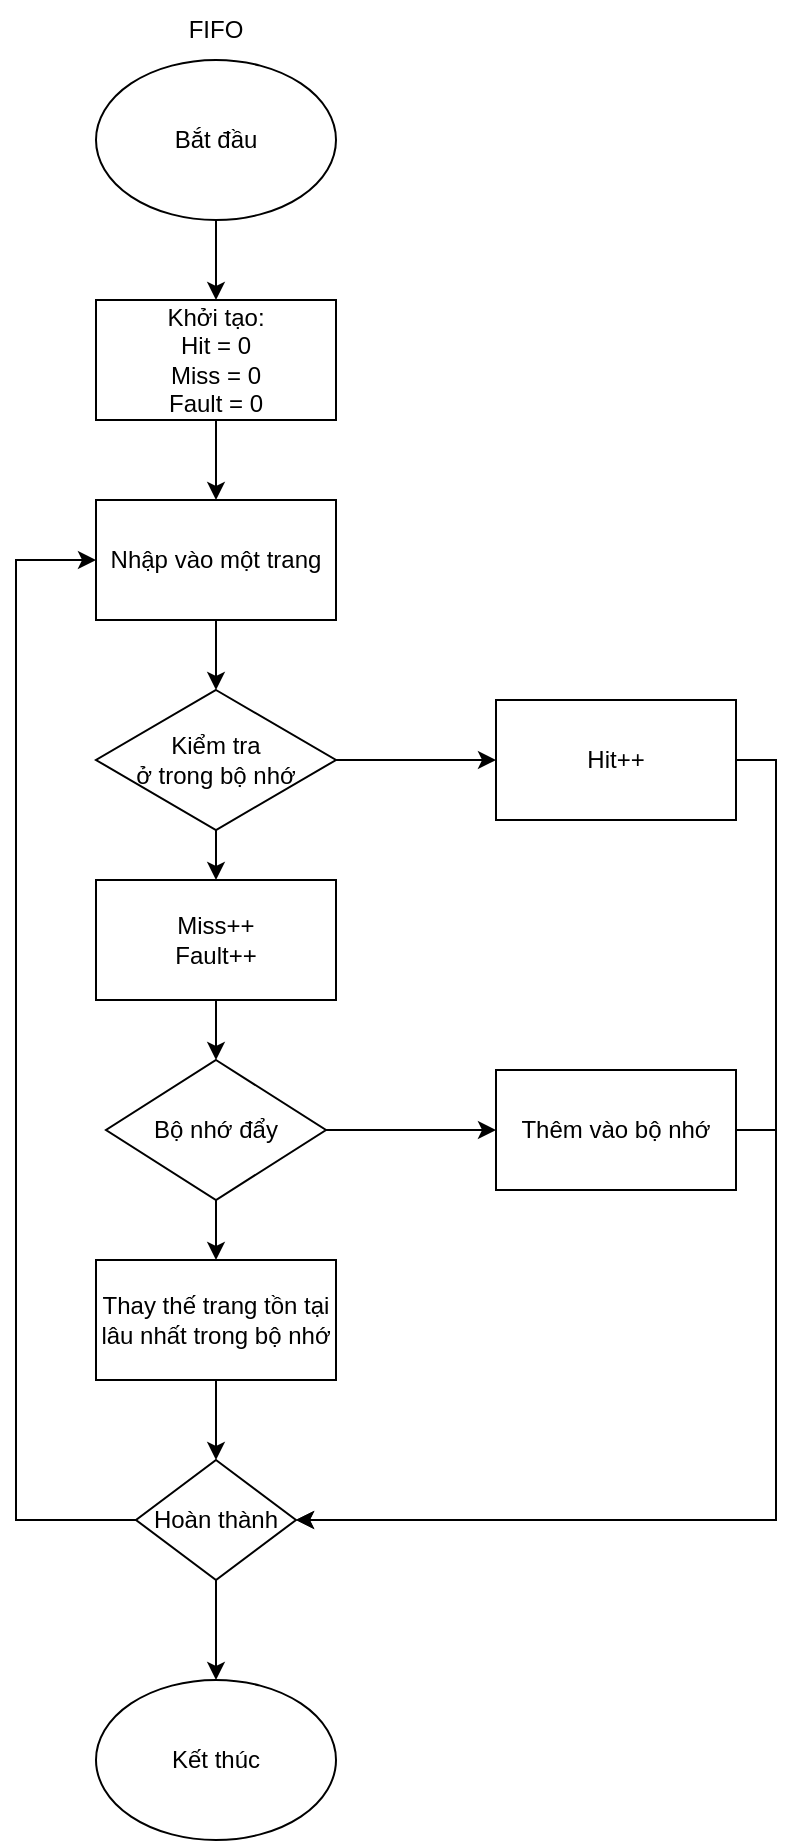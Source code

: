 <mxfile version="20.7.4" type="github">
  <diagram name="Page-1" id="edf60f1a-56cd-e834-aa8a-f176f3a09ee4">
    <mxGraphModel dx="1221" dy="670" grid="1" gridSize="10" guides="1" tooltips="1" connect="1" arrows="1" fold="1" page="1" pageScale="1" pageWidth="1100" pageHeight="850" background="none" math="0" shadow="0">
      <root>
        <mxCell id="0" />
        <mxCell id="1" parent="0" />
        <mxCell id="s3X3zcCmWPUDsRRI7S4C-15" style="edgeStyle=orthogonalEdgeStyle;rounded=0;orthogonalLoop=1;jettySize=auto;html=1;exitX=0.5;exitY=1;exitDx=0;exitDy=0;entryX=0.5;entryY=0;entryDx=0;entryDy=0;" edge="1" parent="1" source="s3X3zcCmWPUDsRRI7S4C-2" target="s3X3zcCmWPUDsRRI7S4C-3">
          <mxGeometry relative="1" as="geometry" />
        </mxCell>
        <mxCell id="s3X3zcCmWPUDsRRI7S4C-2" value="Bắt đầu" style="ellipse;whiteSpace=wrap;html=1;" vertex="1" parent="1">
          <mxGeometry x="310" y="70" width="120" height="80" as="geometry" />
        </mxCell>
        <mxCell id="s3X3zcCmWPUDsRRI7S4C-16" style="edgeStyle=orthogonalEdgeStyle;rounded=0;orthogonalLoop=1;jettySize=auto;html=1;exitX=0.5;exitY=1;exitDx=0;exitDy=0;entryX=0.5;entryY=0;entryDx=0;entryDy=0;" edge="1" parent="1" source="s3X3zcCmWPUDsRRI7S4C-3" target="s3X3zcCmWPUDsRRI7S4C-4">
          <mxGeometry relative="1" as="geometry" />
        </mxCell>
        <mxCell id="s3X3zcCmWPUDsRRI7S4C-3" value="Khởi tạo:&lt;br&gt;Hit = 0&lt;br&gt;Miss = 0&lt;br&gt;Fault = 0" style="rounded=0;whiteSpace=wrap;html=1;" vertex="1" parent="1">
          <mxGeometry x="310" y="190" width="120" height="60" as="geometry" />
        </mxCell>
        <mxCell id="s3X3zcCmWPUDsRRI7S4C-17" style="edgeStyle=orthogonalEdgeStyle;rounded=0;orthogonalLoop=1;jettySize=auto;html=1;exitX=0.5;exitY=1;exitDx=0;exitDy=0;entryX=0.5;entryY=0;entryDx=0;entryDy=0;" edge="1" parent="1" source="s3X3zcCmWPUDsRRI7S4C-4" target="s3X3zcCmWPUDsRRI7S4C-6">
          <mxGeometry relative="1" as="geometry" />
        </mxCell>
        <mxCell id="s3X3zcCmWPUDsRRI7S4C-4" value="Nhập vào một trang" style="rounded=0;whiteSpace=wrap;html=1;" vertex="1" parent="1">
          <mxGeometry x="310" y="290" width="120" height="60" as="geometry" />
        </mxCell>
        <mxCell id="s3X3zcCmWPUDsRRI7S4C-18" style="edgeStyle=orthogonalEdgeStyle;rounded=0;orthogonalLoop=1;jettySize=auto;html=1;exitX=1;exitY=0.5;exitDx=0;exitDy=0;entryX=0;entryY=0.5;entryDx=0;entryDy=0;" edge="1" parent="1" source="s3X3zcCmWPUDsRRI7S4C-6" target="s3X3zcCmWPUDsRRI7S4C-7">
          <mxGeometry relative="1" as="geometry" />
        </mxCell>
        <mxCell id="s3X3zcCmWPUDsRRI7S4C-19" style="edgeStyle=orthogonalEdgeStyle;rounded=0;orthogonalLoop=1;jettySize=auto;html=1;exitX=0.5;exitY=1;exitDx=0;exitDy=0;entryX=0.5;entryY=0;entryDx=0;entryDy=0;" edge="1" parent="1" source="s3X3zcCmWPUDsRRI7S4C-6" target="s3X3zcCmWPUDsRRI7S4C-8">
          <mxGeometry relative="1" as="geometry" />
        </mxCell>
        <mxCell id="s3X3zcCmWPUDsRRI7S4C-6" value="Kiểm tra &lt;br&gt;ở trong bộ nhớ" style="rhombus;whiteSpace=wrap;html=1;" vertex="1" parent="1">
          <mxGeometry x="310" y="385" width="120" height="70" as="geometry" />
        </mxCell>
        <mxCell id="s3X3zcCmWPUDsRRI7S4C-28" style="edgeStyle=orthogonalEdgeStyle;rounded=0;orthogonalLoop=1;jettySize=auto;html=1;exitX=1;exitY=0.5;exitDx=0;exitDy=0;entryX=1;entryY=0.5;entryDx=0;entryDy=0;" edge="1" parent="1" source="s3X3zcCmWPUDsRRI7S4C-7" target="s3X3zcCmWPUDsRRI7S4C-12">
          <mxGeometry relative="1" as="geometry" />
        </mxCell>
        <mxCell id="s3X3zcCmWPUDsRRI7S4C-7" value="Hit++" style="rounded=0;whiteSpace=wrap;html=1;" vertex="1" parent="1">
          <mxGeometry x="510" y="390" width="120" height="60" as="geometry" />
        </mxCell>
        <mxCell id="s3X3zcCmWPUDsRRI7S4C-20" style="edgeStyle=orthogonalEdgeStyle;rounded=0;orthogonalLoop=1;jettySize=auto;html=1;exitX=0.5;exitY=1;exitDx=0;exitDy=0;entryX=0.5;entryY=0;entryDx=0;entryDy=0;" edge="1" parent="1" source="s3X3zcCmWPUDsRRI7S4C-8" target="s3X3zcCmWPUDsRRI7S4C-9">
          <mxGeometry relative="1" as="geometry" />
        </mxCell>
        <mxCell id="s3X3zcCmWPUDsRRI7S4C-8" value="Miss++&lt;br&gt;Fault++" style="rounded=0;whiteSpace=wrap;html=1;" vertex="1" parent="1">
          <mxGeometry x="310" y="480" width="120" height="60" as="geometry" />
        </mxCell>
        <mxCell id="s3X3zcCmWPUDsRRI7S4C-21" style="edgeStyle=orthogonalEdgeStyle;rounded=0;orthogonalLoop=1;jettySize=auto;html=1;exitX=0.5;exitY=1;exitDx=0;exitDy=0;entryX=0.5;entryY=0;entryDx=0;entryDy=0;" edge="1" parent="1" source="s3X3zcCmWPUDsRRI7S4C-9" target="s3X3zcCmWPUDsRRI7S4C-11">
          <mxGeometry relative="1" as="geometry" />
        </mxCell>
        <mxCell id="s3X3zcCmWPUDsRRI7S4C-27" style="edgeStyle=orthogonalEdgeStyle;rounded=0;orthogonalLoop=1;jettySize=auto;html=1;exitX=1;exitY=0.5;exitDx=0;exitDy=0;entryX=0;entryY=0.5;entryDx=0;entryDy=0;" edge="1" parent="1" source="s3X3zcCmWPUDsRRI7S4C-9" target="s3X3zcCmWPUDsRRI7S4C-10">
          <mxGeometry relative="1" as="geometry" />
        </mxCell>
        <mxCell id="s3X3zcCmWPUDsRRI7S4C-9" value="Bộ nhớ đẩy" style="rhombus;whiteSpace=wrap;html=1;" vertex="1" parent="1">
          <mxGeometry x="315" y="570" width="110" height="70" as="geometry" />
        </mxCell>
        <mxCell id="s3X3zcCmWPUDsRRI7S4C-30" style="edgeStyle=orthogonalEdgeStyle;rounded=0;orthogonalLoop=1;jettySize=auto;html=1;exitX=1;exitY=0.5;exitDx=0;exitDy=0;entryX=1;entryY=0.5;entryDx=0;entryDy=0;" edge="1" parent="1" source="s3X3zcCmWPUDsRRI7S4C-10" target="s3X3zcCmWPUDsRRI7S4C-12">
          <mxGeometry relative="1" as="geometry" />
        </mxCell>
        <mxCell id="s3X3zcCmWPUDsRRI7S4C-10" value="Thêm vào bộ nhớ&lt;br&gt;" style="rounded=0;whiteSpace=wrap;html=1;" vertex="1" parent="1">
          <mxGeometry x="510" y="575" width="120" height="60" as="geometry" />
        </mxCell>
        <mxCell id="s3X3zcCmWPUDsRRI7S4C-22" style="edgeStyle=orthogonalEdgeStyle;rounded=0;orthogonalLoop=1;jettySize=auto;html=1;exitX=0.5;exitY=1;exitDx=0;exitDy=0;entryX=0.5;entryY=0;entryDx=0;entryDy=0;" edge="1" parent="1" source="s3X3zcCmWPUDsRRI7S4C-11" target="s3X3zcCmWPUDsRRI7S4C-12">
          <mxGeometry relative="1" as="geometry" />
        </mxCell>
        <mxCell id="s3X3zcCmWPUDsRRI7S4C-11" value="Thay thế trang tồn tại lâu nhất trong bộ nhớ" style="rounded=0;whiteSpace=wrap;html=1;" vertex="1" parent="1">
          <mxGeometry x="310" y="670" width="120" height="60" as="geometry" />
        </mxCell>
        <mxCell id="s3X3zcCmWPUDsRRI7S4C-26" style="edgeStyle=orthogonalEdgeStyle;rounded=0;orthogonalLoop=1;jettySize=auto;html=1;exitX=0;exitY=0.5;exitDx=0;exitDy=0;entryX=0;entryY=0.5;entryDx=0;entryDy=0;" edge="1" parent="1" source="s3X3zcCmWPUDsRRI7S4C-12" target="s3X3zcCmWPUDsRRI7S4C-4">
          <mxGeometry relative="1" as="geometry">
            <Array as="points">
              <mxPoint x="270" y="800" />
              <mxPoint x="270" y="320" />
            </Array>
          </mxGeometry>
        </mxCell>
        <mxCell id="s3X3zcCmWPUDsRRI7S4C-29" style="edgeStyle=orthogonalEdgeStyle;rounded=0;orthogonalLoop=1;jettySize=auto;html=1;exitX=0.5;exitY=1;exitDx=0;exitDy=0;entryX=0.5;entryY=0;entryDx=0;entryDy=0;" edge="1" parent="1" source="s3X3zcCmWPUDsRRI7S4C-12" target="s3X3zcCmWPUDsRRI7S4C-13">
          <mxGeometry relative="1" as="geometry" />
        </mxCell>
        <mxCell id="s3X3zcCmWPUDsRRI7S4C-12" value="Hoàn thành" style="rhombus;whiteSpace=wrap;html=1;" vertex="1" parent="1">
          <mxGeometry x="330" y="770" width="80" height="60" as="geometry" />
        </mxCell>
        <mxCell id="s3X3zcCmWPUDsRRI7S4C-13" value="Kết thúc" style="ellipse;whiteSpace=wrap;html=1;" vertex="1" parent="1">
          <mxGeometry x="310" y="880" width="120" height="80" as="geometry" />
        </mxCell>
        <mxCell id="s3X3zcCmWPUDsRRI7S4C-25" value="FIFO" style="text;html=1;strokeColor=none;fillColor=none;align=center;verticalAlign=middle;whiteSpace=wrap;rounded=0;" vertex="1" parent="1">
          <mxGeometry x="340" y="40" width="60" height="30" as="geometry" />
        </mxCell>
      </root>
    </mxGraphModel>
  </diagram>
</mxfile>
